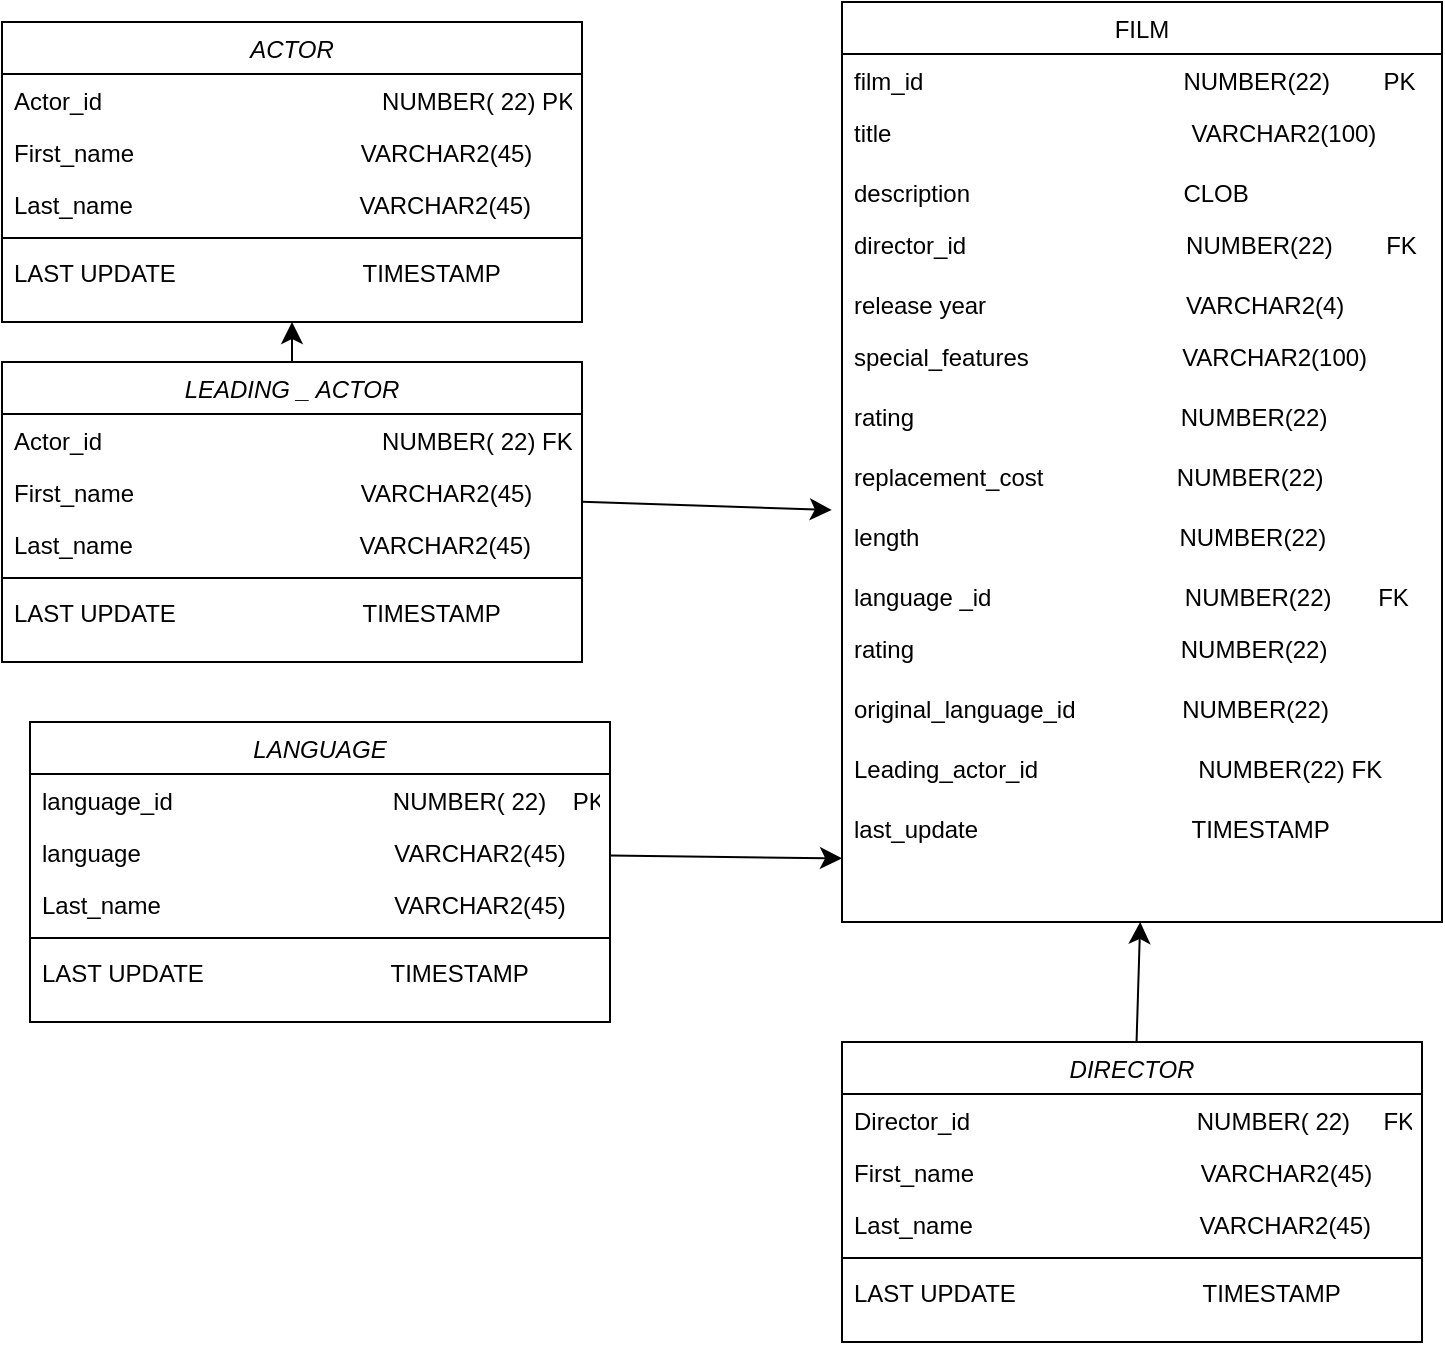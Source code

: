 <mxfile version="20.8.13" type="device"><diagram id="C5RBs43oDa-KdzZeNtuy" name="Page-1"><mxGraphModel dx="1674" dy="789" grid="1" gridSize="10" guides="1" tooltips="1" connect="1" arrows="1" fold="1" page="1" pageScale="1" pageWidth="827" pageHeight="1169" math="0" shadow="0"><root><mxCell id="WIyWlLk6GJQsqaUBKTNV-0"/><mxCell id="WIyWlLk6GJQsqaUBKTNV-1" parent="WIyWlLk6GJQsqaUBKTNV-0"/><mxCell id="zkfFHV4jXpPFQw0GAbJ--0" value="ACTOR" style="swimlane;fontStyle=2;align=center;verticalAlign=top;childLayout=stackLayout;horizontal=1;startSize=26;horizontalStack=0;resizeParent=1;resizeLast=0;collapsible=1;marginBottom=0;rounded=0;shadow=0;strokeWidth=1;" parent="WIyWlLk6GJQsqaUBKTNV-1" vertex="1"><mxGeometry x="110" y="40" width="290" height="150" as="geometry"><mxRectangle x="230" y="140" width="160" height="26" as="alternateBounds"/></mxGeometry></mxCell><mxCell id="zkfFHV4jXpPFQw0GAbJ--1" value="Actor_id                                          NUMBER( 22) PK" style="text;align=left;verticalAlign=top;spacingLeft=4;spacingRight=4;overflow=hidden;rotatable=0;points=[[0,0.5],[1,0.5]];portConstraint=eastwest;" parent="zkfFHV4jXpPFQw0GAbJ--0" vertex="1"><mxGeometry y="26" width="290" height="26" as="geometry"/></mxCell><mxCell id="zkfFHV4jXpPFQw0GAbJ--2" value="First_name                                  VARCHAR2(45)" style="text;align=left;verticalAlign=top;spacingLeft=4;spacingRight=4;overflow=hidden;rotatable=0;points=[[0,0.5],[1,0.5]];portConstraint=eastwest;rounded=0;shadow=0;html=0;" parent="zkfFHV4jXpPFQw0GAbJ--0" vertex="1"><mxGeometry y="52" width="290" height="26" as="geometry"/></mxCell><mxCell id="zkfFHV4jXpPFQw0GAbJ--3" value="Last_name                                  VARCHAR2(45)&#10;&#10;&#10;" style="text;align=left;verticalAlign=top;spacingLeft=4;spacingRight=4;overflow=hidden;rotatable=0;points=[[0,0.5],[1,0.5]];portConstraint=eastwest;rounded=0;shadow=0;html=0;" parent="zkfFHV4jXpPFQw0GAbJ--0" vertex="1"><mxGeometry y="78" width="290" height="26" as="geometry"/></mxCell><mxCell id="zkfFHV4jXpPFQw0GAbJ--4" value="" style="line;html=1;strokeWidth=1;align=left;verticalAlign=middle;spacingTop=-1;spacingLeft=3;spacingRight=3;rotatable=0;labelPosition=right;points=[];portConstraint=eastwest;" parent="zkfFHV4jXpPFQw0GAbJ--0" vertex="1"><mxGeometry y="104" width="290" height="8" as="geometry"/></mxCell><mxCell id="zkfFHV4jXpPFQw0GAbJ--5" value="LAST UPDATE                            TIMESTAMP" style="text;align=left;verticalAlign=top;spacingLeft=4;spacingRight=4;overflow=hidden;rotatable=0;points=[[0,0.5],[1,0.5]];portConstraint=eastwest;" parent="zkfFHV4jXpPFQw0GAbJ--0" vertex="1"><mxGeometry y="112" width="290" height="26" as="geometry"/></mxCell><mxCell id="zkfFHV4jXpPFQw0GAbJ--17" value="FILM" style="swimlane;fontStyle=0;align=center;verticalAlign=top;childLayout=stackLayout;horizontal=1;startSize=26;horizontalStack=0;resizeParent=1;resizeLast=0;collapsible=1;marginBottom=0;rounded=0;shadow=0;strokeWidth=1;" parent="WIyWlLk6GJQsqaUBKTNV-1" vertex="1"><mxGeometry x="530" y="30" width="300" height="460" as="geometry"><mxRectangle x="550" y="140" width="160" height="26" as="alternateBounds"/></mxGeometry></mxCell><mxCell id="zkfFHV4jXpPFQw0GAbJ--18" value="film_id                                       NUMBER(22)        PK      &#10;&#10;" style="text;align=left;verticalAlign=top;spacingLeft=4;spacingRight=4;overflow=hidden;rotatable=0;points=[[0,0.5],[1,0.5]];portConstraint=eastwest;" parent="zkfFHV4jXpPFQw0GAbJ--17" vertex="1"><mxGeometry y="26" width="300" height="26" as="geometry"/></mxCell><mxCell id="p9OV44TnkTQuusMzNlsI-15" value="title                                             VARCHAR2(100)" style="text;align=left;verticalAlign=top;spacingLeft=4;spacingRight=4;overflow=hidden;rotatable=0;points=[[0,0.5],[1,0.5]];portConstraint=eastwest;rounded=0;shadow=0;html=0;" vertex="1" parent="zkfFHV4jXpPFQw0GAbJ--17"><mxGeometry y="52" width="300" height="30" as="geometry"/></mxCell><mxCell id="zkfFHV4jXpPFQw0GAbJ--19" value="description                                CLOB" style="text;align=left;verticalAlign=top;spacingLeft=4;spacingRight=4;overflow=hidden;rotatable=0;points=[[0,0.5],[1,0.5]];portConstraint=eastwest;rounded=0;shadow=0;html=0;" parent="zkfFHV4jXpPFQw0GAbJ--17" vertex="1"><mxGeometry y="82" width="300" height="26" as="geometry"/></mxCell><mxCell id="p9OV44TnkTQuusMzNlsI-12" value="director_id                                 NUMBER(22)        FK" style="text;align=left;verticalAlign=top;spacingLeft=4;spacingRight=4;overflow=hidden;rotatable=0;points=[[0,0.5],[1,0.5]];portConstraint=eastwest;rounded=0;shadow=0;html=0;" vertex="1" parent="zkfFHV4jXpPFQw0GAbJ--17"><mxGeometry y="108" width="300" height="30" as="geometry"/></mxCell><mxCell id="zkfFHV4jXpPFQw0GAbJ--20" value="release year                              VARCHAR2(4)" style="text;align=left;verticalAlign=top;spacingLeft=4;spacingRight=4;overflow=hidden;rotatable=0;points=[[0,0.5],[1,0.5]];portConstraint=eastwest;rounded=0;shadow=0;html=0;" parent="zkfFHV4jXpPFQw0GAbJ--17" vertex="1"><mxGeometry y="138" width="300" height="26" as="geometry"/></mxCell><mxCell id="p9OV44TnkTQuusMzNlsI-8" value="special_features                       VARCHAR2(100)" style="text;align=left;verticalAlign=top;spacingLeft=4;spacingRight=4;overflow=hidden;rotatable=0;points=[[0,0.5],[1,0.5]];portConstraint=eastwest;rounded=0;shadow=0;html=0;" vertex="1" parent="zkfFHV4jXpPFQw0GAbJ--17"><mxGeometry y="164" width="300" height="30" as="geometry"/></mxCell><mxCell id="p9OV44TnkTQuusMzNlsI-7" value="rating                                        NUMBER(22)" style="text;align=left;verticalAlign=top;spacingLeft=4;spacingRight=4;overflow=hidden;rotatable=0;points=[[0,0.5],[1,0.5]];portConstraint=eastwest;rounded=0;shadow=0;html=0;" vertex="1" parent="zkfFHV4jXpPFQw0GAbJ--17"><mxGeometry y="194" width="300" height="30" as="geometry"/></mxCell><mxCell id="p9OV44TnkTQuusMzNlsI-5" value="replacement_cost                    NUMBER(22)" style="text;align=left;verticalAlign=top;spacingLeft=4;spacingRight=4;overflow=hidden;rotatable=0;points=[[0,0.5],[1,0.5]];portConstraint=eastwest;rounded=0;shadow=0;html=0;" vertex="1" parent="zkfFHV4jXpPFQw0GAbJ--17"><mxGeometry y="224" width="300" height="30" as="geometry"/></mxCell><mxCell id="p9OV44TnkTQuusMzNlsI-4" value="length                                       NUMBER(22)" style="text;align=left;verticalAlign=top;spacingLeft=4;spacingRight=4;overflow=hidden;rotatable=0;points=[[0,0.5],[1,0.5]];portConstraint=eastwest;rounded=0;shadow=0;html=0;" vertex="1" parent="zkfFHV4jXpPFQw0GAbJ--17"><mxGeometry y="254" width="300" height="30" as="geometry"/></mxCell><mxCell id="zkfFHV4jXpPFQw0GAbJ--21" value="language _id                             NUMBER(22)       FK" style="text;align=left;verticalAlign=top;spacingLeft=4;spacingRight=4;overflow=hidden;rotatable=0;points=[[0,0.5],[1,0.5]];portConstraint=eastwest;rounded=0;shadow=0;html=0;" parent="zkfFHV4jXpPFQw0GAbJ--17" vertex="1"><mxGeometry y="284" width="300" height="26" as="geometry"/></mxCell><mxCell id="p9OV44TnkTQuusMzNlsI-6" value="rating                                        NUMBER(22)" style="text;align=left;verticalAlign=top;spacingLeft=4;spacingRight=4;overflow=hidden;rotatable=0;points=[[0,0.5],[1,0.5]];portConstraint=eastwest;rounded=0;shadow=0;html=0;" vertex="1" parent="zkfFHV4jXpPFQw0GAbJ--17"><mxGeometry y="310" width="300" height="30" as="geometry"/></mxCell><mxCell id="zkfFHV4jXpPFQw0GAbJ--22" value="original_language_id                NUMBER(22)" style="text;align=left;verticalAlign=top;spacingLeft=4;spacingRight=4;overflow=hidden;rotatable=0;points=[[0,0.5],[1,0.5]];portConstraint=eastwest;rounded=0;shadow=0;html=0;" parent="zkfFHV4jXpPFQw0GAbJ--17" vertex="1"><mxGeometry y="340" width="300" height="30" as="geometry"/></mxCell><mxCell id="p9OV44TnkTQuusMzNlsI-35" value="Leading_actor_id                        NUMBER(22)     FK" style="text;align=left;verticalAlign=top;spacingLeft=4;spacingRight=4;overflow=hidden;rotatable=0;points=[[0,0.5],[1,0.5]];portConstraint=eastwest;rounded=0;shadow=0;html=0;" vertex="1" parent="zkfFHV4jXpPFQw0GAbJ--17"><mxGeometry y="370" width="300" height="30" as="geometry"/></mxCell><mxCell id="p9OV44TnkTQuusMzNlsI-14" value="last_update                                TIMESTAMP" style="text;align=left;verticalAlign=top;spacingLeft=4;spacingRight=4;overflow=hidden;rotatable=0;points=[[0,0.5],[1,0.5]];portConstraint=eastwest;rounded=0;shadow=0;html=0;" vertex="1" parent="zkfFHV4jXpPFQw0GAbJ--17"><mxGeometry y="400" width="300" height="60" as="geometry"/></mxCell><mxCell id="p9OV44TnkTQuusMzNlsI-36" value="" style="edgeStyle=none;curved=1;rounded=0;orthogonalLoop=1;jettySize=auto;html=1;fontSize=12;startSize=8;endSize=8;" edge="1" parent="WIyWlLk6GJQsqaUBKTNV-1" source="p9OV44TnkTQuusMzNlsI-17" target="p9OV44TnkTQuusMzNlsI-14"><mxGeometry relative="1" as="geometry"/></mxCell><mxCell id="p9OV44TnkTQuusMzNlsI-17" value="DIRECTOR" style="swimlane;fontStyle=2;align=center;verticalAlign=top;childLayout=stackLayout;horizontal=1;startSize=26;horizontalStack=0;resizeParent=1;resizeLast=0;collapsible=1;marginBottom=0;rounded=0;shadow=0;strokeWidth=1;" vertex="1" parent="WIyWlLk6GJQsqaUBKTNV-1"><mxGeometry x="530" y="550" width="290" height="150" as="geometry"><mxRectangle x="230" y="140" width="160" height="26" as="alternateBounds"/></mxGeometry></mxCell><mxCell id="p9OV44TnkTQuusMzNlsI-18" value="Director_id                                  NUMBER( 22)     FK" style="text;align=left;verticalAlign=top;spacingLeft=4;spacingRight=4;overflow=hidden;rotatable=0;points=[[0,0.5],[1,0.5]];portConstraint=eastwest;" vertex="1" parent="p9OV44TnkTQuusMzNlsI-17"><mxGeometry y="26" width="290" height="26" as="geometry"/></mxCell><mxCell id="p9OV44TnkTQuusMzNlsI-19" value="First_name                                  VARCHAR2(45)" style="text;align=left;verticalAlign=top;spacingLeft=4;spacingRight=4;overflow=hidden;rotatable=0;points=[[0,0.5],[1,0.5]];portConstraint=eastwest;rounded=0;shadow=0;html=0;" vertex="1" parent="p9OV44TnkTQuusMzNlsI-17"><mxGeometry y="52" width="290" height="26" as="geometry"/></mxCell><mxCell id="p9OV44TnkTQuusMzNlsI-20" value="Last_name                                  VARCHAR2(45)&#10;&#10;&#10;" style="text;align=left;verticalAlign=top;spacingLeft=4;spacingRight=4;overflow=hidden;rotatable=0;points=[[0,0.5],[1,0.5]];portConstraint=eastwest;rounded=0;shadow=0;html=0;" vertex="1" parent="p9OV44TnkTQuusMzNlsI-17"><mxGeometry y="78" width="290" height="26" as="geometry"/></mxCell><mxCell id="p9OV44TnkTQuusMzNlsI-21" value="" style="line;html=1;strokeWidth=1;align=left;verticalAlign=middle;spacingTop=-1;spacingLeft=3;spacingRight=3;rotatable=0;labelPosition=right;points=[];portConstraint=eastwest;" vertex="1" parent="p9OV44TnkTQuusMzNlsI-17"><mxGeometry y="104" width="290" height="8" as="geometry"/></mxCell><mxCell id="p9OV44TnkTQuusMzNlsI-22" value="LAST UPDATE                            TIMESTAMP" style="text;align=left;verticalAlign=top;spacingLeft=4;spacingRight=4;overflow=hidden;rotatable=0;points=[[0,0.5],[1,0.5]];portConstraint=eastwest;" vertex="1" parent="p9OV44TnkTQuusMzNlsI-17"><mxGeometry y="112" width="290" height="26" as="geometry"/></mxCell><mxCell id="p9OV44TnkTQuusMzNlsI-23" value="LANGUAGE" style="swimlane;fontStyle=2;align=center;verticalAlign=top;childLayout=stackLayout;horizontal=1;startSize=26;horizontalStack=0;resizeParent=1;resizeLast=0;collapsible=1;marginBottom=0;rounded=0;shadow=0;strokeWidth=1;" vertex="1" parent="WIyWlLk6GJQsqaUBKTNV-1"><mxGeometry x="124" y="390" width="290" height="150" as="geometry"><mxRectangle x="230" y="140" width="160" height="26" as="alternateBounds"/></mxGeometry></mxCell><mxCell id="p9OV44TnkTQuusMzNlsI-24" value="language_id                                 NUMBER( 22)    PK" style="text;align=left;verticalAlign=top;spacingLeft=4;spacingRight=4;overflow=hidden;rotatable=0;points=[[0,0.5],[1,0.5]];portConstraint=eastwest;" vertex="1" parent="p9OV44TnkTQuusMzNlsI-23"><mxGeometry y="26" width="290" height="26" as="geometry"/></mxCell><mxCell id="p9OV44TnkTQuusMzNlsI-25" value="language                                      VARCHAR2(45)" style="text;align=left;verticalAlign=top;spacingLeft=4;spacingRight=4;overflow=hidden;rotatable=0;points=[[0,0.5],[1,0.5]];portConstraint=eastwest;rounded=0;shadow=0;html=0;" vertex="1" parent="p9OV44TnkTQuusMzNlsI-23"><mxGeometry y="52" width="290" height="26" as="geometry"/></mxCell><mxCell id="p9OV44TnkTQuusMzNlsI-26" value="Last_name                                   VARCHAR2(45)&#10;&#10;&#10;" style="text;align=left;verticalAlign=top;spacingLeft=4;spacingRight=4;overflow=hidden;rotatable=0;points=[[0,0.5],[1,0.5]];portConstraint=eastwest;rounded=0;shadow=0;html=0;" vertex="1" parent="p9OV44TnkTQuusMzNlsI-23"><mxGeometry y="78" width="290" height="26" as="geometry"/></mxCell><mxCell id="p9OV44TnkTQuusMzNlsI-27" value="" style="line;html=1;strokeWidth=1;align=left;verticalAlign=middle;spacingTop=-1;spacingLeft=3;spacingRight=3;rotatable=0;labelPosition=right;points=[];portConstraint=eastwest;" vertex="1" parent="p9OV44TnkTQuusMzNlsI-23"><mxGeometry y="104" width="290" height="8" as="geometry"/></mxCell><mxCell id="p9OV44TnkTQuusMzNlsI-28" value="LAST UPDATE                            TIMESTAMP" style="text;align=left;verticalAlign=top;spacingLeft=4;spacingRight=4;overflow=hidden;rotatable=0;points=[[0,0.5],[1,0.5]];portConstraint=eastwest;" vertex="1" parent="p9OV44TnkTQuusMzNlsI-23"><mxGeometry y="112" width="290" height="26" as="geometry"/></mxCell><mxCell id="p9OV44TnkTQuusMzNlsI-39" value="" style="edgeStyle=none;curved=1;rounded=0;orthogonalLoop=1;jettySize=auto;html=1;fontSize=12;startSize=8;endSize=8;" edge="1" parent="WIyWlLk6GJQsqaUBKTNV-1" source="p9OV44TnkTQuusMzNlsI-29"><mxGeometry relative="1" as="geometry"><mxPoint x="255" y="190" as="targetPoint"/></mxGeometry></mxCell><mxCell id="p9OV44TnkTQuusMzNlsI-29" value="LEADING _ ACTOR" style="swimlane;fontStyle=2;align=center;verticalAlign=top;childLayout=stackLayout;horizontal=1;startSize=26;horizontalStack=0;resizeParent=1;resizeLast=0;collapsible=1;marginBottom=0;rounded=0;shadow=0;strokeWidth=1;" vertex="1" parent="WIyWlLk6GJQsqaUBKTNV-1"><mxGeometry x="110" y="210" width="290" height="150" as="geometry"><mxRectangle x="230" y="140" width="160" height="26" as="alternateBounds"/></mxGeometry></mxCell><mxCell id="p9OV44TnkTQuusMzNlsI-30" value="Actor_id                                          NUMBER( 22) FK" style="text;align=left;verticalAlign=top;spacingLeft=4;spacingRight=4;overflow=hidden;rotatable=0;points=[[0,0.5],[1,0.5]];portConstraint=eastwest;" vertex="1" parent="p9OV44TnkTQuusMzNlsI-29"><mxGeometry y="26" width="290" height="26" as="geometry"/></mxCell><mxCell id="p9OV44TnkTQuusMzNlsI-31" value="First_name                                  VARCHAR2(45)" style="text;align=left;verticalAlign=top;spacingLeft=4;spacingRight=4;overflow=hidden;rotatable=0;points=[[0,0.5],[1,0.5]];portConstraint=eastwest;rounded=0;shadow=0;html=0;" vertex="1" parent="p9OV44TnkTQuusMzNlsI-29"><mxGeometry y="52" width="290" height="26" as="geometry"/></mxCell><mxCell id="p9OV44TnkTQuusMzNlsI-32" value="Last_name                                  VARCHAR2(45)&#10;&#10;&#10;" style="text;align=left;verticalAlign=top;spacingLeft=4;spacingRight=4;overflow=hidden;rotatable=0;points=[[0,0.5],[1,0.5]];portConstraint=eastwest;rounded=0;shadow=0;html=0;" vertex="1" parent="p9OV44TnkTQuusMzNlsI-29"><mxGeometry y="78" width="290" height="26" as="geometry"/></mxCell><mxCell id="p9OV44TnkTQuusMzNlsI-33" value="" style="line;html=1;strokeWidth=1;align=left;verticalAlign=middle;spacingTop=-1;spacingLeft=3;spacingRight=3;rotatable=0;labelPosition=right;points=[];portConstraint=eastwest;" vertex="1" parent="p9OV44TnkTQuusMzNlsI-29"><mxGeometry y="104" width="290" height="8" as="geometry"/></mxCell><mxCell id="p9OV44TnkTQuusMzNlsI-34" value="LAST UPDATE                            TIMESTAMP" style="text;align=left;verticalAlign=top;spacingLeft=4;spacingRight=4;overflow=hidden;rotatable=0;points=[[0,0.5],[1,0.5]];portConstraint=eastwest;" vertex="1" parent="p9OV44TnkTQuusMzNlsI-29"><mxGeometry y="112" width="290" height="26" as="geometry"/></mxCell><mxCell id="p9OV44TnkTQuusMzNlsI-37" value="" style="edgeStyle=none;curved=1;rounded=0;orthogonalLoop=1;jettySize=auto;html=1;fontSize=12;startSize=8;endSize=8;" edge="1" parent="WIyWlLk6GJQsqaUBKTNV-1" source="p9OV44TnkTQuusMzNlsI-25" target="p9OV44TnkTQuusMzNlsI-14"><mxGeometry relative="1" as="geometry"/></mxCell><mxCell id="p9OV44TnkTQuusMzNlsI-38" value="" style="edgeStyle=none;curved=1;rounded=0;orthogonalLoop=1;jettySize=auto;html=1;fontSize=12;startSize=8;endSize=8;entryX=-0.017;entryY=1;entryDx=0;entryDy=0;entryPerimeter=0;" edge="1" parent="WIyWlLk6GJQsqaUBKTNV-1" source="p9OV44TnkTQuusMzNlsI-31" target="p9OV44TnkTQuusMzNlsI-5"><mxGeometry relative="1" as="geometry"/></mxCell></root></mxGraphModel></diagram></mxfile>